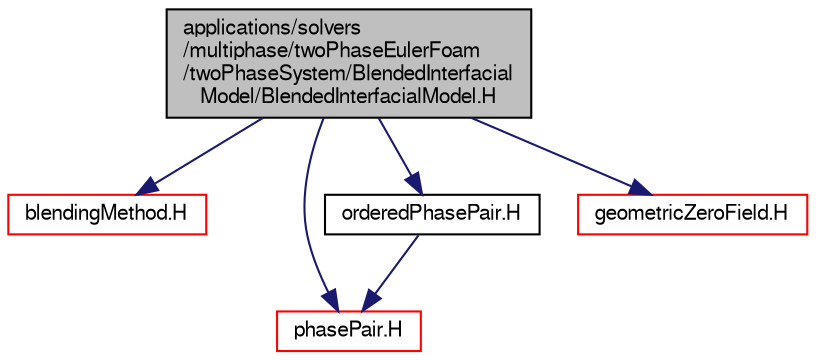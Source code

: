 digraph "applications/solvers/multiphase/twoPhaseEulerFoam/twoPhaseSystem/BlendedInterfacialModel/BlendedInterfacialModel.H"
{
  bgcolor="transparent";
  edge [fontname="FreeSans",fontsize="10",labelfontname="FreeSans",labelfontsize="10"];
  node [fontname="FreeSans",fontsize="10",shape=record];
  Node0 [label="applications/solvers\l/multiphase/twoPhaseEulerFoam\l/twoPhaseSystem/BlendedInterfacial\lModel/BlendedInterfacialModel.H",height=0.2,width=0.4,color="black", fillcolor="grey75", style="filled", fontcolor="black"];
  Node0 -> Node1 [color="midnightblue",fontsize="10",style="solid",fontname="FreeSans"];
  Node1 [label="blendingMethod.H",height=0.2,width=0.4,color="red",URL="$a20969.html"];
  Node0 -> Node74 [color="midnightblue",fontsize="10",style="solid",fontname="FreeSans"];
  Node74 [label="phasePair.H",height=0.2,width=0.4,color="red",URL="$a21032.html"];
  Node0 -> Node90 [color="midnightblue",fontsize="10",style="solid",fontname="FreeSans"];
  Node90 [label="orderedPhasePair.H",height=0.2,width=0.4,color="black",URL="$a21026.html"];
  Node90 -> Node74 [color="midnightblue",fontsize="10",style="solid",fontname="FreeSans"];
  Node0 -> Node91 [color="midnightblue",fontsize="10",style="solid",fontname="FreeSans"];
  Node91 [label="geometricZeroField.H",height=0.2,width=0.4,color="red",URL="$a09872.html"];
}
